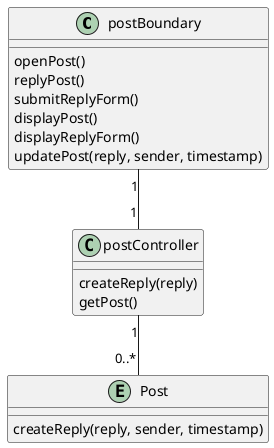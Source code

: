 @startuml

class postBoundary{
    openPost()
    replyPost()
    submitReplyForm()
    displayPost()
    displayReplyForm()
    updatePost(reply, sender, timestamp)
}

class postController{
    createReply(reply)
    getPost()
}

entity Post{
    createReply(reply, sender, timestamp)
}

postBoundary "1" -- "1" postController
postController "1" -- "0..*" Post

@enduml